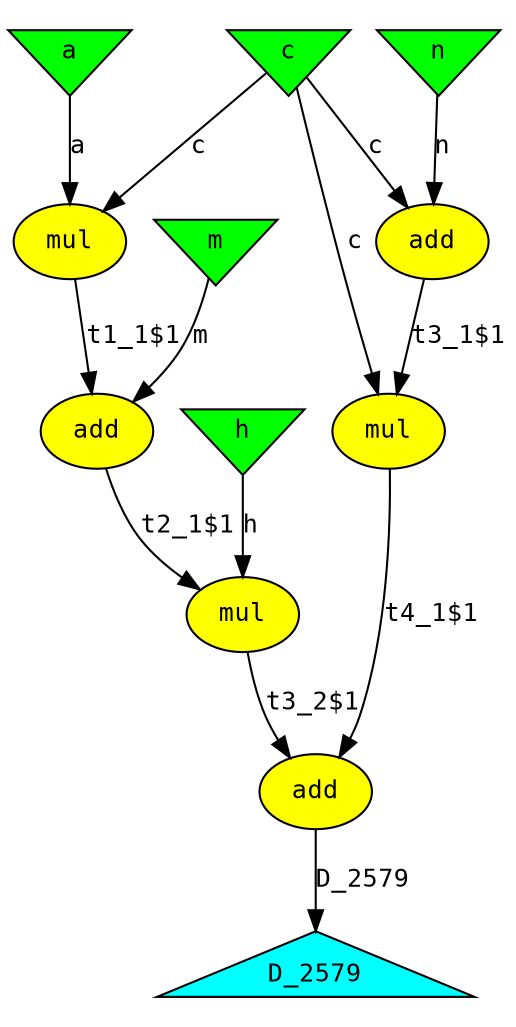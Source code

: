 digraph foo
{
  graph [rankdir="TB", nodesep = "0.175"];
  node [fontname="Courier", fontsize="12", style="filled"];
  edge [fontname="Courier", fontsize="12"];

  D_2579  [label="D_2579", ntype="outvar", argix="0", dataspec="s32", bb="-1", shape="triangle", fillcolor="cyan"];
  a  [label="a", ntype="invar", argix="0", dataspec="s32", bb="-1", shape="invtriangle", fillcolor="green"];
  add_1  [label="add", ntype="operation", argix="-1", dataspec="na", bb="1", shape="ellipse", fillcolor="yellow"];
  add_2  [label="add", ntype="operation", argix="-1", dataspec="na", bb="1", shape="ellipse", fillcolor="yellow"];
  add_5  [label="add", ntype="operation", argix="-1", dataspec="na", bb="1", shape="ellipse", fillcolor="yellow"];
  c  [label="c", ntype="invar", argix="1", dataspec="s32", bb="-1", shape="invtriangle", fillcolor="green"];
  h  [label="h", ntype="invar", argix="2", dataspec="s32", bb="-1", shape="invtriangle", fillcolor="green"];
  m  [label="m", ntype="invar", argix="3", dataspec="s32", bb="-1", shape="invtriangle", fillcolor="green"];
  mul_0  [label="mul", ntype="operation", argix="-1", dataspec="na", bb="1", shape="ellipse", fillcolor="yellow"];
  mul_3  [label="mul", ntype="operation", argix="-1", dataspec="na", bb="1", shape="ellipse", fillcolor="yellow"];
  mul_4  [label="mul", ntype="operation", argix="-1", dataspec="na", bb="1", shape="ellipse", fillcolor="yellow"];
  n  [label="n", ntype="invar", argix="4", dataspec="s32", bb="-1", shape="invtriangle", fillcolor="green"];

  a -> mul_0  [label="a", etype="D", vtype="inarg", order="1", argix="-1", dataspec="s32"];
  add_1 -> mul_3  [label="t2_1$1", etype="D", vtype="localvar", order="1", argix="-1", dataspec="s32"];
  add_2 -> mul_4  [label="t3_1$1", etype="D", vtype="localvar", order="1", argix="-1", dataspec="s32"];
  add_5 -> D_2579  [label="D_2579", etype="D", vtype="outarg", order="1", argix="-1", dataspec="s32"];
  c -> add_2  [label="c", etype="D", vtype="inarg", order="1", argix="-1", dataspec="s32"];
  c -> mul_0  [label="c", etype="D", vtype="inarg", order="2", argix="-1", dataspec="s32"];
  c -> mul_4  [label="c", etype="D", vtype="inarg", order="2", argix="-1", dataspec="s32"];
  h -> mul_3  [label="h", etype="D", vtype="inarg", order="2", argix="-1", dataspec="s32"];
  m -> add_1  [label="m", etype="D", vtype="inarg", order="1", argix="-1", dataspec="s32"];
  mul_0 -> add_1  [label="t1_1$1", etype="D", vtype="localvar", order="2", argix="-1", dataspec="s32"];
  mul_3 -> add_5  [label="t3_2$1", etype="D", vtype="localvar", order="2", argix="-1", dataspec="s32"];
  mul_4 -> add_5  [label="t4_1$1", etype="D", vtype="localvar", order="1", argix="-1", dataspec="s32"];
  n -> add_2  [label="n", etype="D", vtype="inarg", order="2", argix="-1", dataspec="s32"];

}

